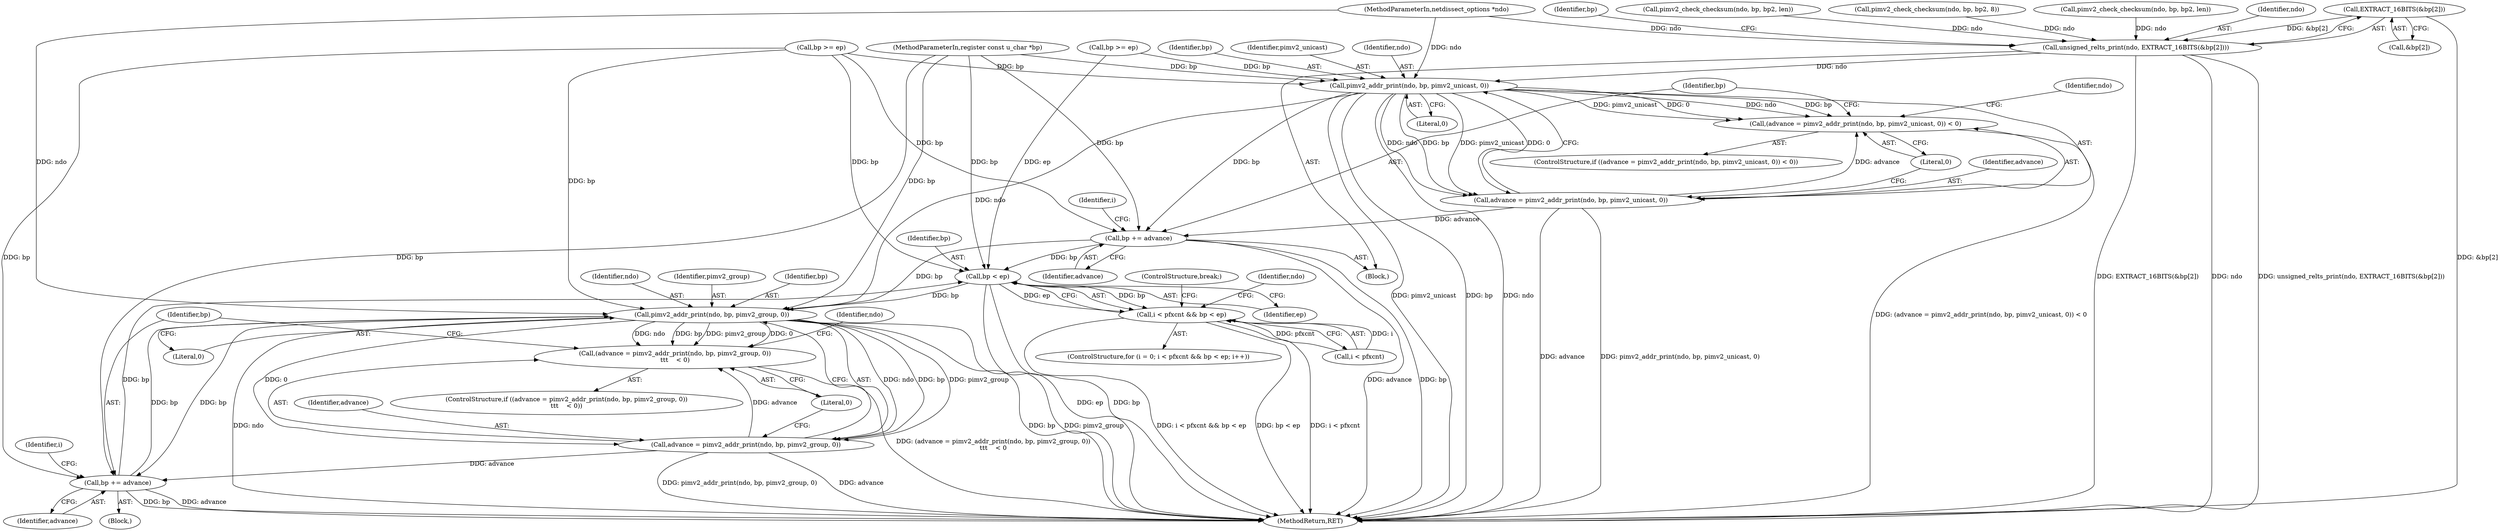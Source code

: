 digraph "0_tcpdump_5dc1860d8267b1e0cb78c9ffa2a40bea2fdb3ddc_4@array" {
"1001409" [label="(Call,EXTRACT_16BITS(&bp[2]))"];
"1001407" [label="(Call,unsigned_relts_print(ndo, EXTRACT_16BITS(&bp[2])))"];
"1001430" [label="(Call,pimv2_addr_print(ndo, bp, pimv2_unicast, 0))"];
"1001427" [label="(Call,(advance = pimv2_addr_print(ndo, bp, pimv2_unicast, 0)) < 0)"];
"1001428" [label="(Call,advance = pimv2_addr_print(ndo, bp, pimv2_unicast, 0))"];
"1001442" [label="(Call,bp += advance)"];
"1001453" [label="(Call,bp < ep)"];
"1001449" [label="(Call,i < pfxcnt && bp < ep)"];
"1001469" [label="(Call,pimv2_addr_print(ndo, bp, pimv2_group, 0))"];
"1001466" [label="(Call,(advance = pimv2_addr_print(ndo, bp, pimv2_group, 0))\n\t\t\t    < 0)"];
"1001467" [label="(Call,advance = pimv2_addr_print(ndo, bp, pimv2_group, 0))"];
"1001481" [label="(Call,bp += advance)"];
"1001427" [label="(Call,(advance = pimv2_addr_print(ndo, bp, pimv2_unicast, 0)) < 0)"];
"1001450" [label="(Call,i < pfxcnt)"];
"1001454" [label="(Identifier,bp)"];
"1001439" [label="(Identifier,ndo)"];
"1001470" [label="(Identifier,ndo)"];
"1001431" [label="(Identifier,ndo)"];
"1001409" [label="(Call,EXTRACT_16BITS(&bp[2]))"];
"1001466" [label="(Call,(advance = pimv2_addr_print(ndo, bp, pimv2_group, 0))\n\t\t\t    < 0)"];
"1001429" [label="(Identifier,advance)"];
"1000209" [label="(Call,pimv2_check_checksum(ndo, bp, bp2, 8))"];
"1001482" [label="(Identifier,bp)"];
"1001457" [label="(Identifier,i)"];
"1001474" [label="(Literal,0)"];
"1001410" [label="(Call,&bp[2])"];
"1001586" [label="(MethodReturn,RET)"];
"1001458" [label="(Block,)"];
"1001453" [label="(Call,bp < ep)"];
"1001432" [label="(Identifier,bp)"];
"1001483" [label="(Identifier,advance)"];
"1001435" [label="(Literal,0)"];
"1001484" [label="(ControlStructure,break;)"];
"1001364" [label="(Call,bp >= ep)"];
"1001444" [label="(Identifier,advance)"];
"1001468" [label="(Identifier,advance)"];
"1001455" [label="(Identifier,ep)"];
"1001473" [label="(Literal,0)"];
"1001445" [label="(ControlStructure,for (i = 0; i < pfxcnt && bp < ep; i++))"];
"1001461" [label="(Identifier,ndo)"];
"1001481" [label="(Call,bp += advance)"];
"1001449" [label="(Call,i < pfxcnt && bp < ep)"];
"1001472" [label="(Identifier,pimv2_group)"];
"1001443" [label="(Identifier,bp)"];
"1001428" [label="(Call,advance = pimv2_addr_print(ndo, bp, pimv2_unicast, 0))"];
"1001478" [label="(Identifier,ndo)"];
"1001442" [label="(Call,bp += advance)"];
"1000221" [label="(Call,pimv2_check_checksum(ndo, bp, bp2, len))"];
"1001447" [label="(Identifier,i)"];
"1000121" [label="(MethodParameterIn,register const u_char *bp)"];
"1001408" [label="(Identifier,ndo)"];
"1001415" [label="(Identifier,bp)"];
"1000230" [label="(Call,pimv2_check_checksum(ndo, bp, bp2, len))"];
"1001418" [label="(Call,bp >= ep)"];
"1001407" [label="(Call,unsigned_relts_print(ndo, EXTRACT_16BITS(&bp[2])))"];
"1001433" [label="(Identifier,pimv2_unicast)"];
"1001430" [label="(Call,pimv2_addr_print(ndo, bp, pimv2_unicast, 0))"];
"1001426" [label="(ControlStructure,if ((advance = pimv2_addr_print(ndo, bp, pimv2_unicast, 0)) < 0))"];
"1001471" [label="(Identifier,bp)"];
"1001357" [label="(Block,)"];
"1000120" [label="(MethodParameterIn,netdissect_options *ndo)"];
"1001434" [label="(Literal,0)"];
"1001467" [label="(Call,advance = pimv2_addr_print(ndo, bp, pimv2_group, 0))"];
"1001469" [label="(Call,pimv2_addr_print(ndo, bp, pimv2_group, 0))"];
"1001465" [label="(ControlStructure,if ((advance = pimv2_addr_print(ndo, bp, pimv2_group, 0))\n\t\t\t    < 0))"];
"1001409" -> "1001407"  [label="AST: "];
"1001409" -> "1001410"  [label="CFG: "];
"1001410" -> "1001409"  [label="AST: "];
"1001407" -> "1001409"  [label="CFG: "];
"1001409" -> "1001586"  [label="DDG: &bp[2]"];
"1001409" -> "1001407"  [label="DDG: &bp[2]"];
"1001407" -> "1001357"  [label="AST: "];
"1001408" -> "1001407"  [label="AST: "];
"1001415" -> "1001407"  [label="CFG: "];
"1001407" -> "1001586"  [label="DDG: ndo"];
"1001407" -> "1001586"  [label="DDG: EXTRACT_16BITS(&bp[2])"];
"1001407" -> "1001586"  [label="DDG: unsigned_relts_print(ndo, EXTRACT_16BITS(&bp[2]))"];
"1000209" -> "1001407"  [label="DDG: ndo"];
"1000221" -> "1001407"  [label="DDG: ndo"];
"1000230" -> "1001407"  [label="DDG: ndo"];
"1000120" -> "1001407"  [label="DDG: ndo"];
"1001407" -> "1001430"  [label="DDG: ndo"];
"1001430" -> "1001428"  [label="AST: "];
"1001430" -> "1001434"  [label="CFG: "];
"1001431" -> "1001430"  [label="AST: "];
"1001432" -> "1001430"  [label="AST: "];
"1001433" -> "1001430"  [label="AST: "];
"1001434" -> "1001430"  [label="AST: "];
"1001428" -> "1001430"  [label="CFG: "];
"1001430" -> "1001586"  [label="DDG: pimv2_unicast"];
"1001430" -> "1001586"  [label="DDG: bp"];
"1001430" -> "1001586"  [label="DDG: ndo"];
"1001430" -> "1001427"  [label="DDG: ndo"];
"1001430" -> "1001427"  [label="DDG: bp"];
"1001430" -> "1001427"  [label="DDG: pimv2_unicast"];
"1001430" -> "1001427"  [label="DDG: 0"];
"1001430" -> "1001428"  [label="DDG: ndo"];
"1001430" -> "1001428"  [label="DDG: bp"];
"1001430" -> "1001428"  [label="DDG: pimv2_unicast"];
"1001430" -> "1001428"  [label="DDG: 0"];
"1000120" -> "1001430"  [label="DDG: ndo"];
"1001418" -> "1001430"  [label="DDG: bp"];
"1000121" -> "1001430"  [label="DDG: bp"];
"1001364" -> "1001430"  [label="DDG: bp"];
"1001430" -> "1001442"  [label="DDG: bp"];
"1001430" -> "1001469"  [label="DDG: ndo"];
"1001427" -> "1001426"  [label="AST: "];
"1001427" -> "1001435"  [label="CFG: "];
"1001428" -> "1001427"  [label="AST: "];
"1001435" -> "1001427"  [label="AST: "];
"1001439" -> "1001427"  [label="CFG: "];
"1001443" -> "1001427"  [label="CFG: "];
"1001427" -> "1001586"  [label="DDG: (advance = pimv2_addr_print(ndo, bp, pimv2_unicast, 0)) < 0"];
"1001428" -> "1001427"  [label="DDG: advance"];
"1001429" -> "1001428"  [label="AST: "];
"1001435" -> "1001428"  [label="CFG: "];
"1001428" -> "1001586"  [label="DDG: advance"];
"1001428" -> "1001586"  [label="DDG: pimv2_addr_print(ndo, bp, pimv2_unicast, 0)"];
"1001428" -> "1001442"  [label="DDG: advance"];
"1001442" -> "1001357"  [label="AST: "];
"1001442" -> "1001444"  [label="CFG: "];
"1001443" -> "1001442"  [label="AST: "];
"1001444" -> "1001442"  [label="AST: "];
"1001447" -> "1001442"  [label="CFG: "];
"1001442" -> "1001586"  [label="DDG: advance"];
"1001442" -> "1001586"  [label="DDG: bp"];
"1000121" -> "1001442"  [label="DDG: bp"];
"1001364" -> "1001442"  [label="DDG: bp"];
"1001442" -> "1001453"  [label="DDG: bp"];
"1001442" -> "1001469"  [label="DDG: bp"];
"1001453" -> "1001449"  [label="AST: "];
"1001453" -> "1001455"  [label="CFG: "];
"1001454" -> "1001453"  [label="AST: "];
"1001455" -> "1001453"  [label="AST: "];
"1001449" -> "1001453"  [label="CFG: "];
"1001453" -> "1001586"  [label="DDG: ep"];
"1001453" -> "1001586"  [label="DDG: bp"];
"1001453" -> "1001449"  [label="DDG: bp"];
"1001453" -> "1001449"  [label="DDG: ep"];
"1001481" -> "1001453"  [label="DDG: bp"];
"1000121" -> "1001453"  [label="DDG: bp"];
"1001364" -> "1001453"  [label="DDG: bp"];
"1001418" -> "1001453"  [label="DDG: ep"];
"1001453" -> "1001469"  [label="DDG: bp"];
"1001449" -> "1001445"  [label="AST: "];
"1001449" -> "1001450"  [label="CFG: "];
"1001450" -> "1001449"  [label="AST: "];
"1001461" -> "1001449"  [label="CFG: "];
"1001484" -> "1001449"  [label="CFG: "];
"1001449" -> "1001586"  [label="DDG: i < pfxcnt && bp < ep"];
"1001449" -> "1001586"  [label="DDG: bp < ep"];
"1001449" -> "1001586"  [label="DDG: i < pfxcnt"];
"1001450" -> "1001449"  [label="DDG: i"];
"1001450" -> "1001449"  [label="DDG: pfxcnt"];
"1001469" -> "1001467"  [label="AST: "];
"1001469" -> "1001473"  [label="CFG: "];
"1001470" -> "1001469"  [label="AST: "];
"1001471" -> "1001469"  [label="AST: "];
"1001472" -> "1001469"  [label="AST: "];
"1001473" -> "1001469"  [label="AST: "];
"1001467" -> "1001469"  [label="CFG: "];
"1001469" -> "1001586"  [label="DDG: pimv2_group"];
"1001469" -> "1001586"  [label="DDG: bp"];
"1001469" -> "1001586"  [label="DDG: ndo"];
"1001469" -> "1001466"  [label="DDG: ndo"];
"1001469" -> "1001466"  [label="DDG: bp"];
"1001469" -> "1001466"  [label="DDG: pimv2_group"];
"1001469" -> "1001466"  [label="DDG: 0"];
"1001469" -> "1001467"  [label="DDG: ndo"];
"1001469" -> "1001467"  [label="DDG: bp"];
"1001469" -> "1001467"  [label="DDG: pimv2_group"];
"1001469" -> "1001467"  [label="DDG: 0"];
"1000120" -> "1001469"  [label="DDG: ndo"];
"1001481" -> "1001469"  [label="DDG: bp"];
"1000121" -> "1001469"  [label="DDG: bp"];
"1001364" -> "1001469"  [label="DDG: bp"];
"1001469" -> "1001481"  [label="DDG: bp"];
"1001466" -> "1001465"  [label="AST: "];
"1001466" -> "1001474"  [label="CFG: "];
"1001467" -> "1001466"  [label="AST: "];
"1001474" -> "1001466"  [label="AST: "];
"1001478" -> "1001466"  [label="CFG: "];
"1001482" -> "1001466"  [label="CFG: "];
"1001466" -> "1001586"  [label="DDG: (advance = pimv2_addr_print(ndo, bp, pimv2_group, 0))\n\t\t\t    < 0"];
"1001467" -> "1001466"  [label="DDG: advance"];
"1001468" -> "1001467"  [label="AST: "];
"1001474" -> "1001467"  [label="CFG: "];
"1001467" -> "1001586"  [label="DDG: advance"];
"1001467" -> "1001586"  [label="DDG: pimv2_addr_print(ndo, bp, pimv2_group, 0)"];
"1001467" -> "1001481"  [label="DDG: advance"];
"1001481" -> "1001458"  [label="AST: "];
"1001481" -> "1001483"  [label="CFG: "];
"1001482" -> "1001481"  [label="AST: "];
"1001483" -> "1001481"  [label="AST: "];
"1001457" -> "1001481"  [label="CFG: "];
"1001481" -> "1001586"  [label="DDG: advance"];
"1001481" -> "1001586"  [label="DDG: bp"];
"1000121" -> "1001481"  [label="DDG: bp"];
"1001364" -> "1001481"  [label="DDG: bp"];
}
